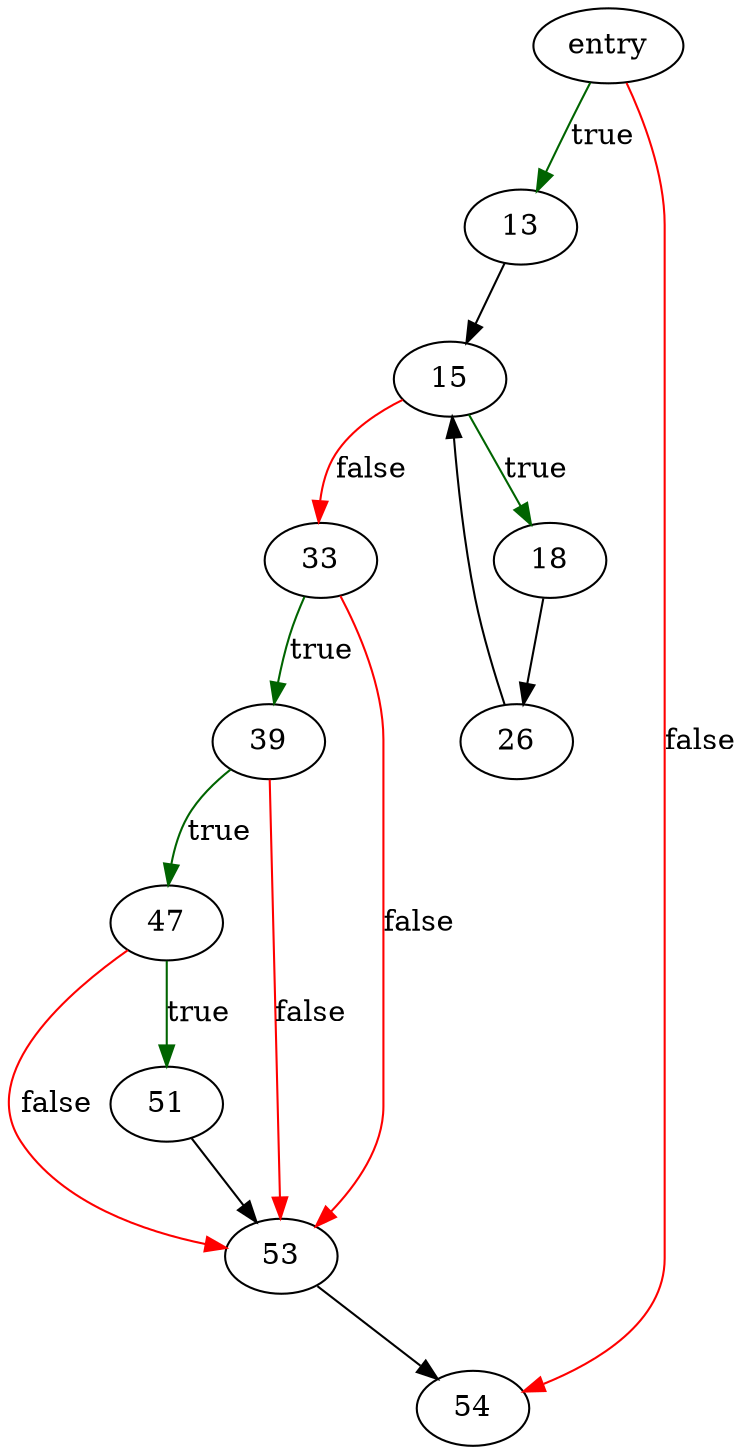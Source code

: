 digraph "parserDoubleLinkSelect" {
	// Node definitions.
	2 [label=entry];
	13;
	15;
	18;
	26;
	33;
	39;
	47;
	51;
	53;
	54;

	// Edge definitions.
	2 -> 13 [
		color=darkgreen
		label=true
	];
	2 -> 54 [
		color=red
		label=false
	];
	13 -> 15;
	15 -> 18 [
		color=darkgreen
		label=true
	];
	15 -> 33 [
		color=red
		label=false
	];
	18 -> 26;
	26 -> 15;
	33 -> 39 [
		color=darkgreen
		label=true
	];
	33 -> 53 [
		color=red
		label=false
	];
	39 -> 47 [
		color=darkgreen
		label=true
	];
	39 -> 53 [
		color=red
		label=false
	];
	47 -> 51 [
		color=darkgreen
		label=true
	];
	47 -> 53 [
		color=red
		label=false
	];
	51 -> 53;
	53 -> 54;
}